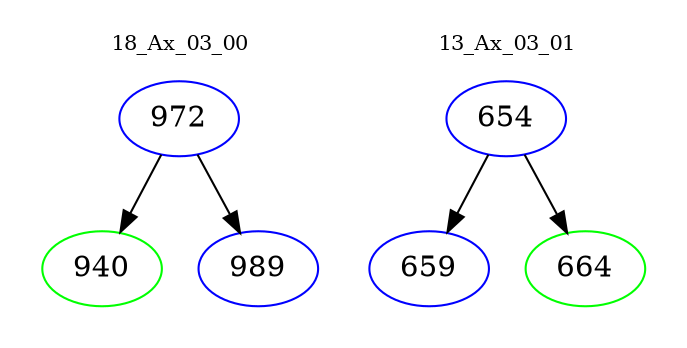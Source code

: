 digraph{
subgraph cluster_0 {
color = white
label = "18_Ax_03_00";
fontsize=10;
T0_972 [label="972", color="blue"]
T0_972 -> T0_940 [color="black"]
T0_940 [label="940", color="green"]
T0_972 -> T0_989 [color="black"]
T0_989 [label="989", color="blue"]
}
subgraph cluster_1 {
color = white
label = "13_Ax_03_01";
fontsize=10;
T1_654 [label="654", color="blue"]
T1_654 -> T1_659 [color="black"]
T1_659 [label="659", color="blue"]
T1_654 -> T1_664 [color="black"]
T1_664 [label="664", color="green"]
}
}
